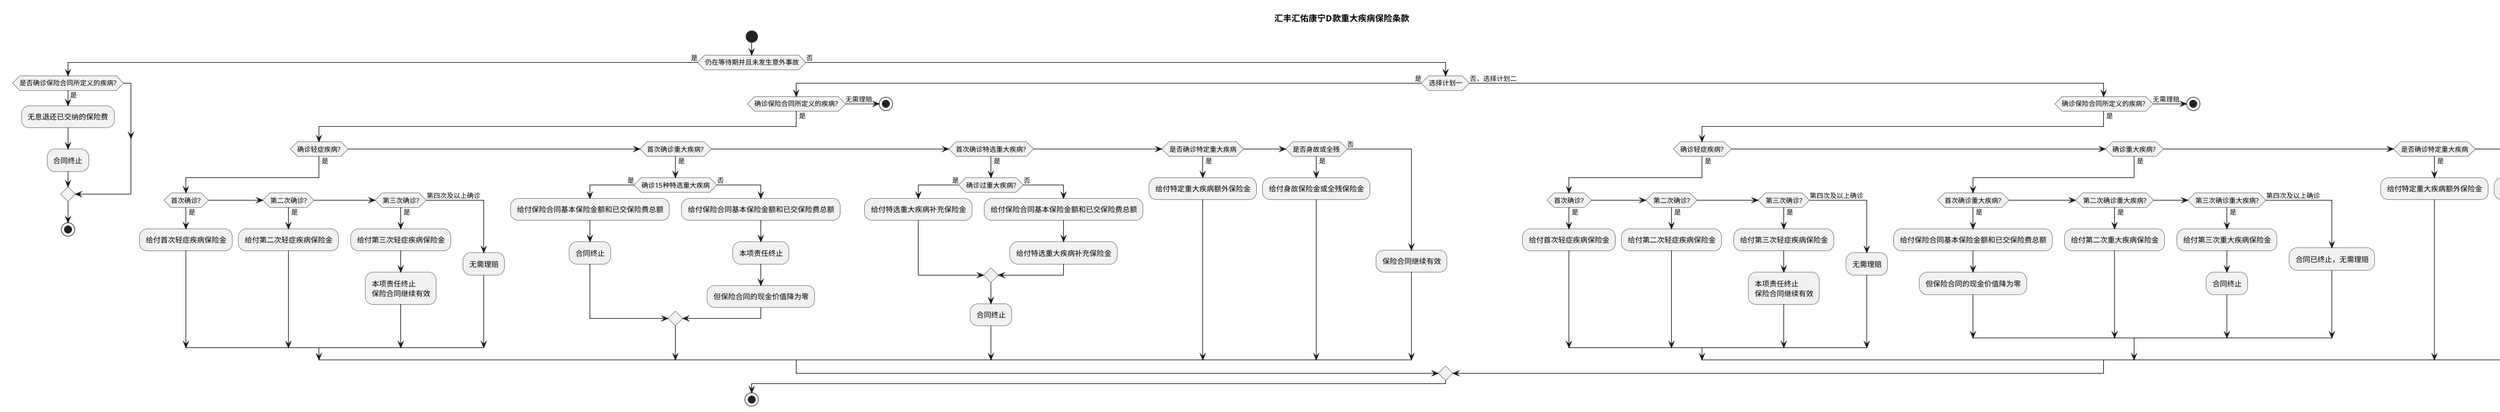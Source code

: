 @startuml

title 汇丰汇佑康宁D款重大疾病保险条款

start
if (仍在等待期并且未发生意外事故) then (是)
  if (是否确诊保险合同所定义的疾病?) then (是)
    :无息退还已交纳的保险费;
    :合同终止;
  endif
  stop
else (否)
  if (选择计划一) then (是)
    if (确诊保险合同所定义的疾病?) then (是)
      if (确诊轻症疾病?) then (是)
            if (首次确诊?) then (是)
                :给付首次轻症疾病保险金;
            elseif (第二次确诊?) then (是)
                :给付第二次轻症疾病保险金;
            elseif (第三次确诊?) then (是)
                :给付第三次轻症疾病保险金;
                :本项责任终止\n保险合同继续有效;
            else (第四次及以上确诊)
                :无需理赔;
            endif
      elseif (首次确诊重大疾病?) then (是)
        if (确诊15种特选重大疾病) then (是)
            :给付保险合同基本保险金额和已交保险费总额;
            :合同终止;
        else (否)
            :给付保险合同基本保险金额和已交保险费总额;
            :本项责任终止;
            :但保险合同的现金价值降为零;
        endif
      elseif (首次确诊特选重大疾病?) then (是)
        if (确诊过重大疾病?) then (是)
            :给付特选重大疾病补充保险金;
        else (否)
            :给付保险合同基本保险金额和已交保险费总额;
            :给付特选重大疾病补充保险金;
        endif
        :合同终止;
      elseif (是否确诊特定重大疾病) then (是)
        :给付特定重大疾病额外保险金;
      elseif (是否身故或全残) then (是)
        :给付身故保险金或全残保险金;
      else (否)
        :保险合同继续有效;
      endif
    else (无需理赔)
        stop
    endif
  else (否，选择计划二)
    if (确诊保险合同所定义的疾病?) then (是)
      if (确诊轻症疾病?) then (是)
        if (首次确诊?) then (是)
            :给付首次轻症疾病保险金;
        elseif (第二次确诊?) then (是)
            :给付第二次轻症疾病保险金;
        elseif (第三次确诊?) then (是)
            :给付第三次轻症疾病保险金;
            :本项责任终止\n保险合同继续有效;
        else (第四次及以上确诊)
            :无需理赔;
        endif
      elseif (确诊重大疾病?) then (是)
        if (首次确诊重大疾病?) then (是)
            :给付保险合同基本保险金额和已交保险费总额;
            :但保险合同的现金价值降为零;
        elseif (第二次确诊重大疾病?) then (是)
            :给付第二次重大疾病保险金;
        elseif (第三次确诊重大疾病?) then (是)
            :给付第三次重大疾病保险金;
            :合同终止;
        else (第四次及以上确诊)
            :合同已终止，无需理赔;
        endif
      elseif (是否确诊特定重大疾病) then (是)
        :给付特定重大疾病额外保险金;
      elseif (是否身故或全残) then (是)
        :给付身故保险金或全残保险金;
      else (否)
        :保险合同继续有效;
      endif
    else (无需理赔)
        stop
    endif
  endif
endif
stop

@enduml
